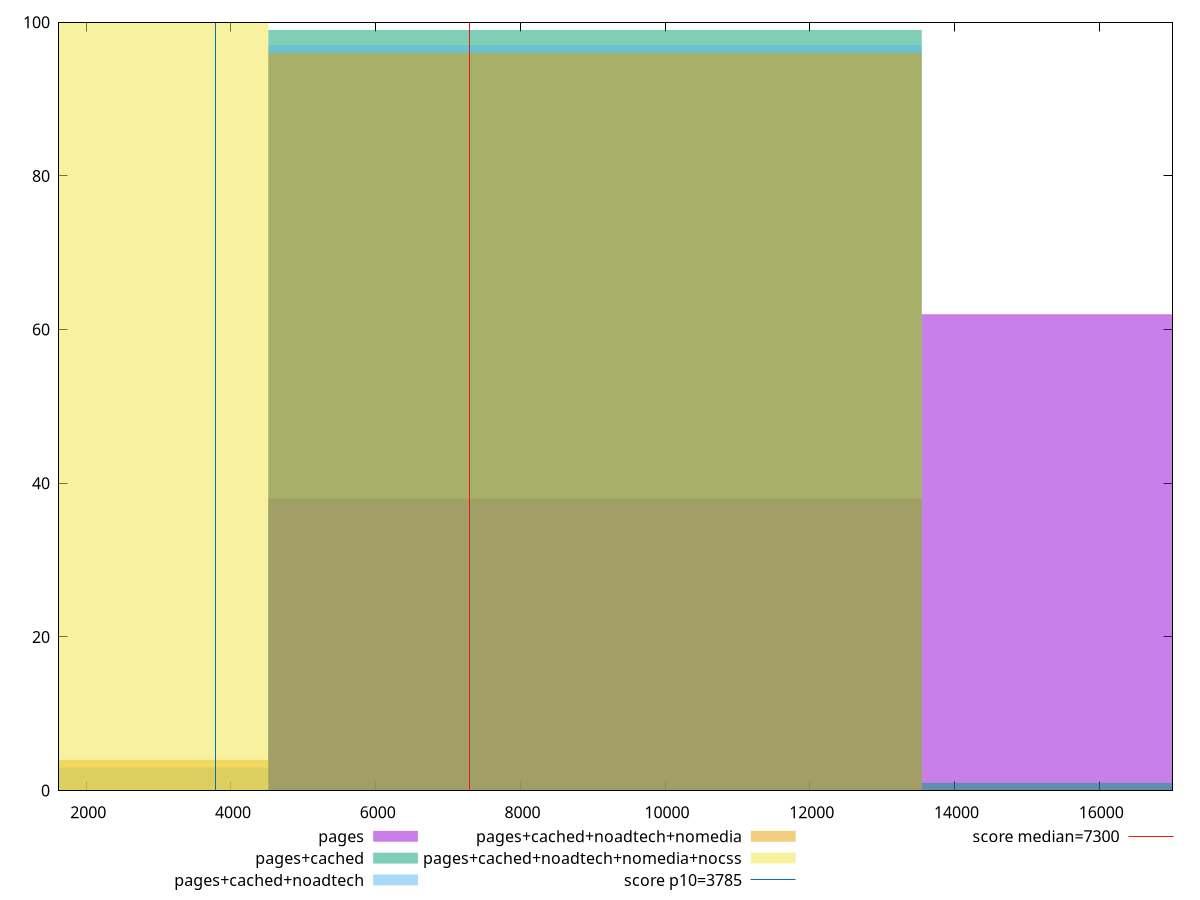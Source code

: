 reset

$pages <<EOF
18062.58196976694 62
9031.29098488347 38
EOF

$pagesCached <<EOF
18062.58196976694 1
9031.29098488347 99
EOF

$pagesCachedNoadtech <<EOF
9031.29098488347 97
0 3
EOF

$pagesCachedNoadtechNomedia <<EOF
9031.29098488347 96
0 4
EOF

$pagesCachedNoadtechNomediaNocss <<EOF
0 100
EOF

set key outside below
set boxwidth 9031.29098488347
set xrange [1622.5395000000003:17013.625]
set yrange [0:100]
set trange [0:100]
set style fill transparent solid 0.5 noborder

set parametric
set terminal svg size 640, 530 enhanced background rgb 'white'
set output "report_00009_2021-02-08T22-37-41.559Z/interactive/comparison/histogram/all_raw.svg"

plot $pages title "pages" with boxes, \
     $pagesCached title "pages+cached" with boxes, \
     $pagesCachedNoadtech title "pages+cached+noadtech" with boxes, \
     $pagesCachedNoadtechNomedia title "pages+cached+noadtech+nomedia" with boxes, \
     $pagesCachedNoadtechNomediaNocss title "pages+cached+noadtech+nomedia+nocss" with boxes, \
     3785,t title "score p10=3785", \
     7300,t title "score median=7300"

reset
